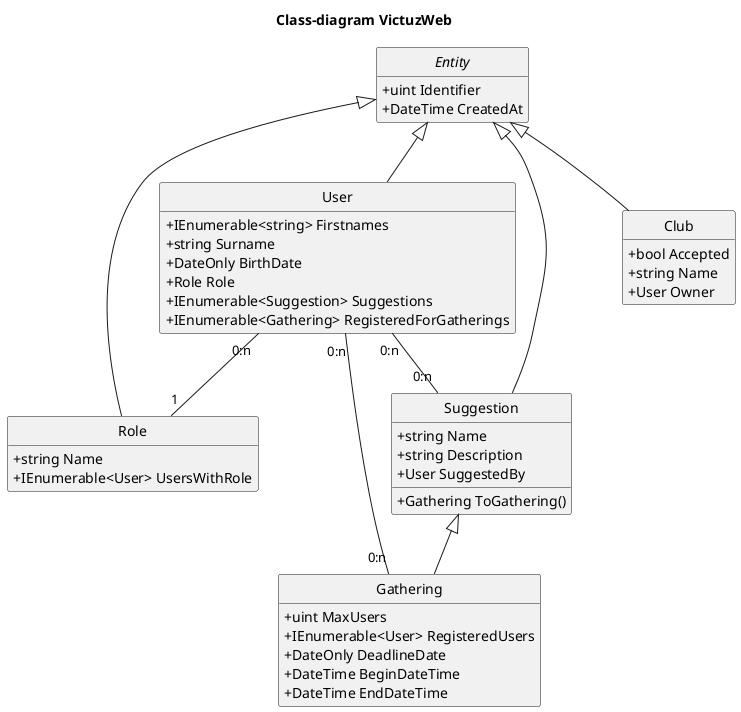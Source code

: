 @startuml class
hide empty members
hide circle
skinparam classAttributeIconSize 0
title Class-diagram VictuzWeb


abstract Entity {
  + uint Identifier
  + DateTime CreatedAt
}

class User {
  + IEnumerable<string> Firstnames
  + string Surname
  + DateOnly BirthDate
  + Role Role
  + IEnumerable<Suggestion> Suggestions
  + IEnumerable<Gathering> RegisteredForGatherings
}
Entity <|-- User

class Role {
  + string Name
  + IEnumerable<User> UsersWithRole
}
Entity <|-- Role

User "0:n" -- "1" Role

class Suggestion {
  + string Name
  + string Description
  + User SuggestedBy

  + Gathering ToGathering()
}
Entity <|-- Suggestion

User "0:n" -- "0:n" Suggestion

class Gathering {
  + uint MaxUsers
  + IEnumerable<User> RegisteredUsers
  + DateOnly DeadlineDate
  + DateTime BeginDateTime
  + DateTime EndDateTime
}
Suggestion <|-- Gathering

User "0:n" -- "0:n" Gathering

class Club {
    + bool Accepted
    + string Name
    + User Owner
}
Entity <|-- Club

@enduml

